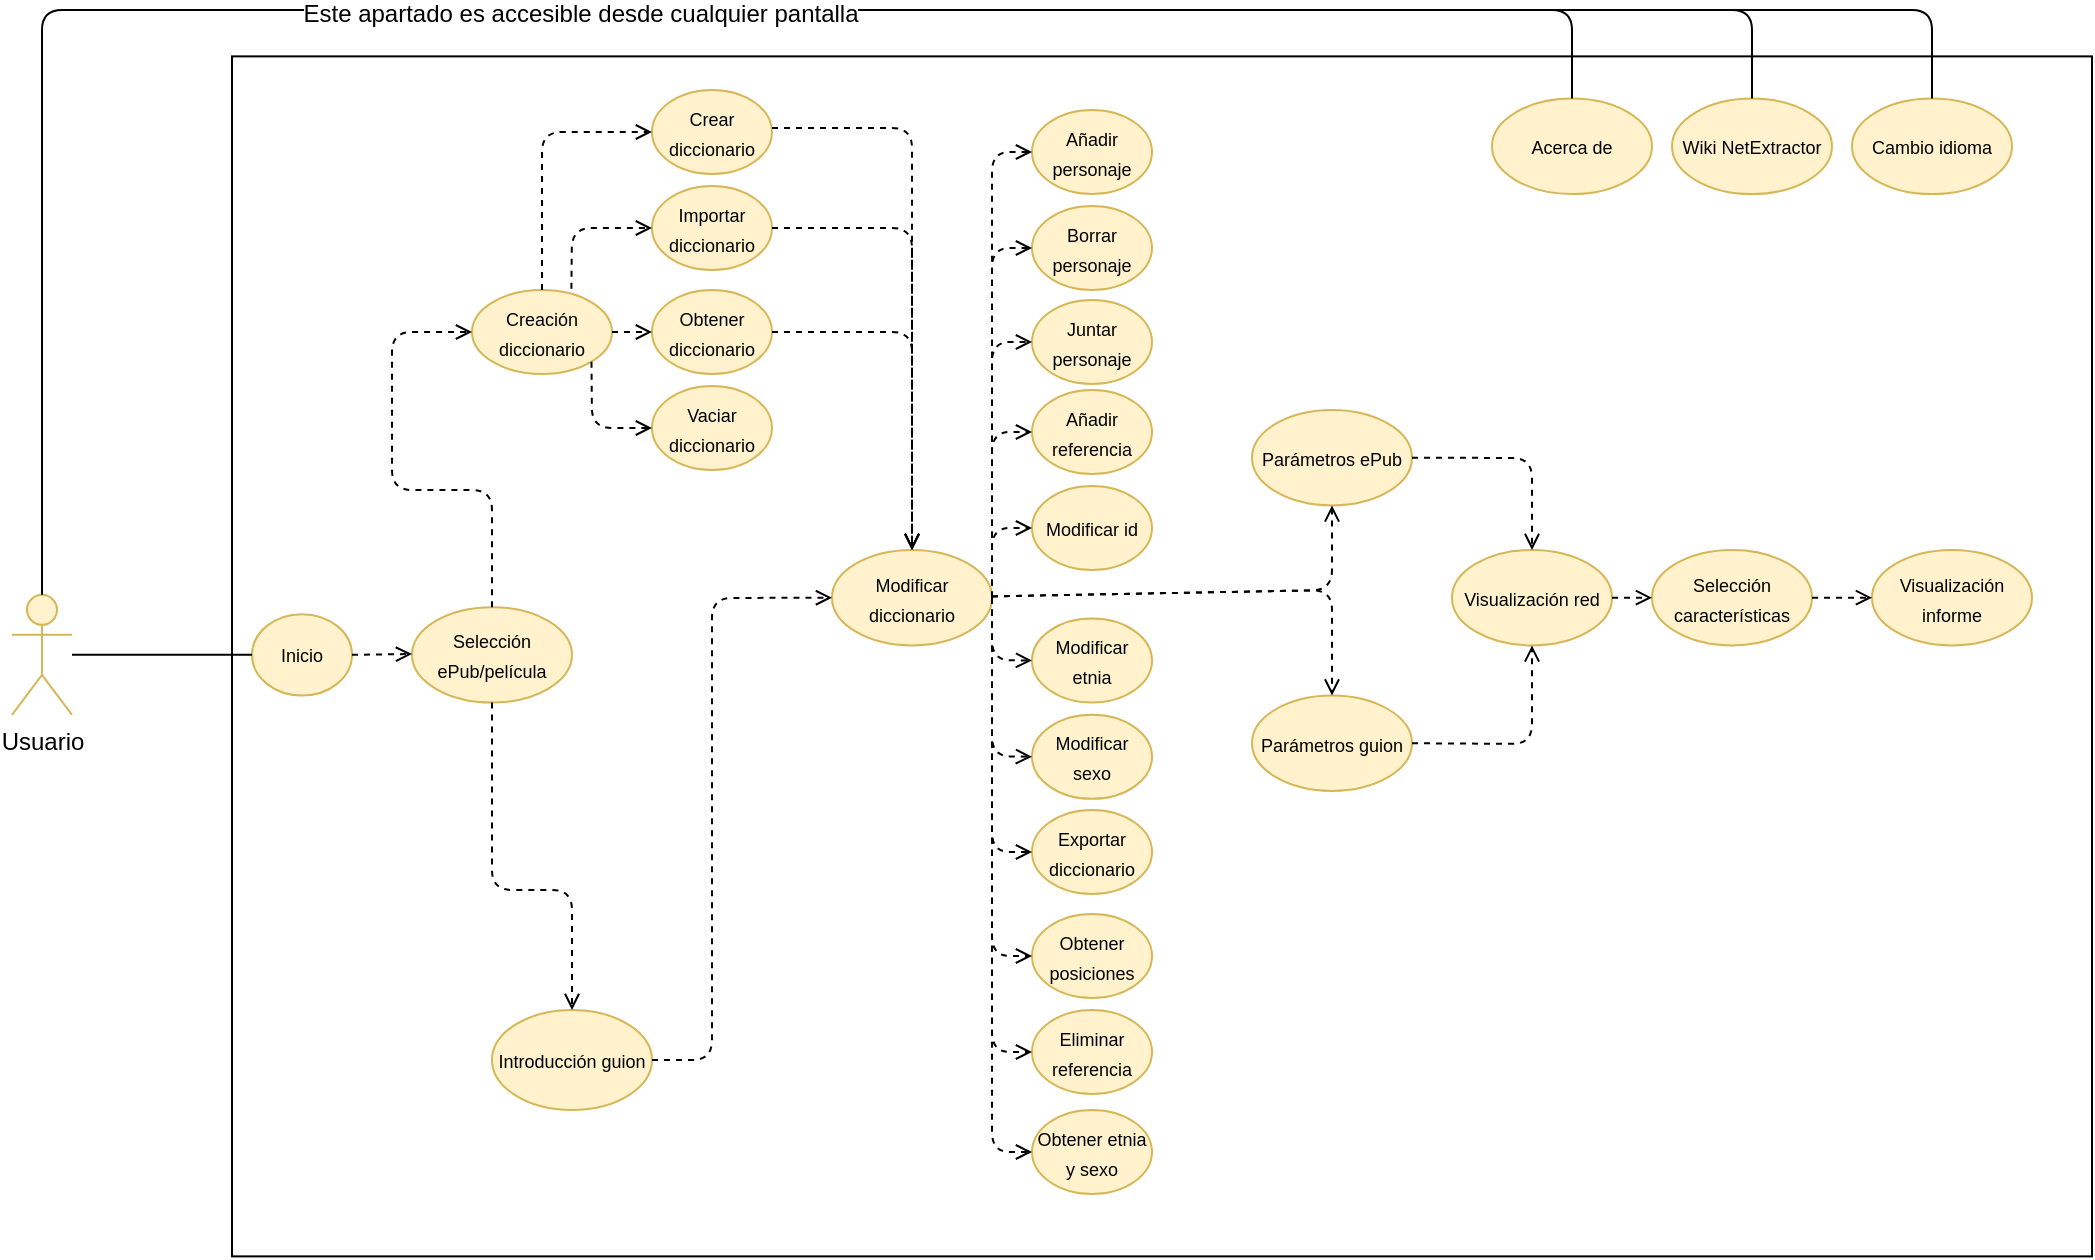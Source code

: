 <mxfile version="12.6.2" type="device"><diagram name="Page-1" id="58cdce13-f638-feb5-8d6f-7d28b1aa9fa0"><mxGraphModel dx="1185" dy="635" grid="1" gridSize="10" guides="1" tooltips="1" connect="1" arrows="1" fold="1" page="1" pageScale="1" pageWidth="1169" pageHeight="827" background="#ffffff" math="0" shadow="0"><root><mxCell id="0"/><mxCell id="1" parent="0"/><mxCell id="jHeV0Gz7xlM9MAxA6Db5-1" value="" style="rounded=0;whiteSpace=wrap;html=1;" vertex="1" parent="1"><mxGeometry x="160" y="113.19" width="930" height="600" as="geometry"/></mxCell><object label="Usuario" id="jHeV0Gz7xlM9MAxA6Db5-2"><mxCell style="shape=umlActor;verticalLabelPosition=bottom;labelBackgroundColor=#ffffff;verticalAlign=top;html=1;outlineConnect=0;fillColor=#fff2cc;strokeColor=#d6b656;" vertex="1" parent="1"><mxGeometry x="50" y="382.43" width="30" height="60" as="geometry"/></mxCell></object><mxCell id="jHeV0Gz7xlM9MAxA6Db5-5" value="&lt;font style=&quot;font-size: 9px&quot;&gt;Inicio&lt;/font&gt;" style="ellipse;whiteSpace=wrap;html=1;fillColor=#fff2cc;strokeColor=#d6b656;" vertex="1" parent="1"><mxGeometry x="170" y="392.11" width="50" height="40.65" as="geometry"/></mxCell><mxCell id="jHeV0Gz7xlM9MAxA6Db5-6" value="&lt;font style=&quot;font-size: 9px&quot;&gt;Selección ePub/película&lt;/font&gt;" style="ellipse;whiteSpace=wrap;html=1;fillColor=#fff2cc;strokeColor=#d6b656;" vertex="1" parent="1"><mxGeometry x="250" y="388.58" width="80" height="47.71" as="geometry"/></mxCell><mxCell id="jHeV0Gz7xlM9MAxA6Db5-19" value="&lt;font style=&quot;font-size: 9px&quot;&gt;Creación diccionario&lt;/font&gt;" style="ellipse;whiteSpace=wrap;html=1;fillColor=#fff2cc;strokeColor=#d6b656;" vertex="1" parent="1"><mxGeometry x="280" y="230" width="70" height="42" as="geometry"/></mxCell><mxCell id="jHeV0Gz7xlM9MAxA6Db5-20" value="&lt;font style=&quot;font-size: 9px&quot;&gt;Introducción guion&lt;/font&gt;" style="ellipse;whiteSpace=wrap;html=1;fillColor=#fff2cc;strokeColor=#d6b656;" vertex="1" parent="1"><mxGeometry x="290" y="590" width="80" height="50" as="geometry"/></mxCell><mxCell id="jHeV0Gz7xlM9MAxA6Db5-21" value="&lt;font style=&quot;font-size: 9px&quot;&gt;Crear diccionario&lt;/font&gt;" style="ellipse;whiteSpace=wrap;html=1;fillColor=#fff2cc;strokeColor=#d6b656;" vertex="1" parent="1"><mxGeometry x="370" y="130" width="60" height="42" as="geometry"/></mxCell><mxCell id="jHeV0Gz7xlM9MAxA6Db5-32" value="" style="endArrow=none;html=1;entryX=0;entryY=0.5;entryDx=0;entryDy=0;" edge="1" parent="1" source="jHeV0Gz7xlM9MAxA6Db5-2" target="jHeV0Gz7xlM9MAxA6Db5-5"><mxGeometry width="50" height="50" relative="1" as="geometry"><mxPoint x="50" y="790" as="sourcePoint"/><mxPoint x="100" y="740" as="targetPoint"/></mxGeometry></mxCell><mxCell id="jHeV0Gz7xlM9MAxA6Db5-38" value="" style="endArrow=open;endSize=6;dashed=1;html=1;entryX=0;entryY=0.5;entryDx=0;entryDy=0;exitX=1;exitY=0.5;exitDx=0;exitDy=0;" edge="1" parent="1" source="jHeV0Gz7xlM9MAxA6Db5-5" target="jHeV0Gz7xlM9MAxA6Db5-6"><mxGeometry x="0.2" width="160" relative="1" as="geometry"><mxPoint x="120" y="740" as="sourcePoint"/><mxPoint x="280" y="740" as="targetPoint"/><Array as="points"><mxPoint x="250" y="412"/></Array><mxPoint as="offset"/></mxGeometry></mxCell><mxCell id="jHeV0Gz7xlM9MAxA6Db5-39" value="" style="endArrow=open;endSize=6;dashed=1;html=1;entryX=0.5;entryY=0;entryDx=0;entryDy=0;exitX=0.5;exitY=1;exitDx=0;exitDy=0;" edge="1" parent="1" source="jHeV0Gz7xlM9MAxA6Db5-6" target="jHeV0Gz7xlM9MAxA6Db5-20"><mxGeometry x="0.2" width="160" relative="1" as="geometry"><mxPoint x="230.0" y="422.435" as="sourcePoint"/><mxPoint x="280.0" y="422.435" as="targetPoint"/><Array as="points"><mxPoint x="290" y="530"/><mxPoint x="330" y="530"/></Array><mxPoint as="offset"/></mxGeometry></mxCell><mxCell id="jHeV0Gz7xlM9MAxA6Db5-41" value="&lt;font style=&quot;font-size: 9px&quot;&gt;Importar diccionario&lt;/font&gt;" style="ellipse;whiteSpace=wrap;html=1;fillColor=#fff2cc;strokeColor=#d6b656;" vertex="1" parent="1"><mxGeometry x="370" y="178" width="60" height="42" as="geometry"/></mxCell><mxCell id="jHeV0Gz7xlM9MAxA6Db5-42" value="&lt;font style=&quot;font-size: 9px&quot;&gt;Obtener diccionario&lt;/font&gt;" style="ellipse;whiteSpace=wrap;html=1;fillColor=#fff2cc;strokeColor=#d6b656;" vertex="1" parent="1"><mxGeometry x="370" y="230" width="60" height="42" as="geometry"/></mxCell><mxCell id="jHeV0Gz7xlM9MAxA6Db5-43" value="&lt;font style=&quot;font-size: 9px&quot;&gt;Vaciar diccionario&lt;/font&gt;" style="ellipse;whiteSpace=wrap;html=1;fillColor=#fff2cc;strokeColor=#d6b656;" vertex="1" parent="1"><mxGeometry x="370" y="278" width="60" height="42" as="geometry"/></mxCell><mxCell id="jHeV0Gz7xlM9MAxA6Db5-44" value="" style="endArrow=open;endSize=6;dashed=1;html=1;entryX=0;entryY=0.5;entryDx=0;entryDy=0;exitX=1;exitY=1;exitDx=0;exitDy=0;strokeWidth=1;" edge="1" parent="1" source="jHeV0Gz7xlM9MAxA6Db5-19" target="jHeV0Gz7xlM9MAxA6Db5-43"><mxGeometry x="0.2" width="160" relative="1" as="geometry"><mxPoint x="310.0" y="398.58" as="sourcePoint"/><mxPoint x="325.0" y="282.0" as="targetPoint"/><Array as="points"><mxPoint x="340" y="299"/></Array><mxPoint as="offset"/></mxGeometry></mxCell><mxCell id="jHeV0Gz7xlM9MAxA6Db5-45" value="" style="endArrow=open;endSize=6;dashed=1;html=1;entryX=0;entryY=0.5;entryDx=0;entryDy=0;exitX=0.5;exitY=0;exitDx=0;exitDy=0;strokeWidth=1;" edge="1" parent="1" source="jHeV0Gz7xlM9MAxA6Db5-19" target="jHeV0Gz7xlM9MAxA6Db5-21"><mxGeometry x="0.2" width="160" relative="1" as="geometry"><mxPoint x="349.692" y="275.883" as="sourcePoint"/><mxPoint x="370.0" y="309" as="targetPoint"/><Array as="points"><mxPoint x="315" y="151"/></Array><mxPoint as="offset"/></mxGeometry></mxCell><mxCell id="jHeV0Gz7xlM9MAxA6Db5-46" value="" style="endArrow=open;endSize=6;dashed=1;html=1;entryX=0;entryY=0.5;entryDx=0;entryDy=0;exitX=0.71;exitY=-0.015;exitDx=0;exitDy=0;exitPerimeter=0;" edge="1" parent="1" source="jHeV0Gz7xlM9MAxA6Db5-19" target="jHeV0Gz7xlM9MAxA6Db5-41"><mxGeometry x="0.2" width="160" relative="1" as="geometry"><mxPoint x="230.0" y="422.435" as="sourcePoint"/><mxPoint x="270.0" y="422.435" as="targetPoint"/><Array as="points"><mxPoint x="330" y="199"/></Array><mxPoint as="offset"/></mxGeometry></mxCell><mxCell id="jHeV0Gz7xlM9MAxA6Db5-48" value="" style="endArrow=open;endSize=6;dashed=1;html=1;entryX=0;entryY=0.5;entryDx=0;entryDy=0;exitX=1;exitY=0.5;exitDx=0;exitDy=0;" edge="1" parent="1" source="jHeV0Gz7xlM9MAxA6Db5-19" target="jHeV0Gz7xlM9MAxA6Db5-42"><mxGeometry x="0.2" width="160" relative="1" as="geometry"><mxPoint x="230.0" y="422.435" as="sourcePoint"/><mxPoint x="270.0" y="422.435" as="targetPoint"/><Array as="points"/><mxPoint as="offset"/></mxGeometry></mxCell><mxCell id="jHeV0Gz7xlM9MAxA6Db5-49" value="&lt;font style=&quot;font-size: 9px&quot;&gt;Modificar diccionario&lt;/font&gt;" style="ellipse;whiteSpace=wrap;html=1;fillColor=#fff2cc;strokeColor=#d6b656;" vertex="1" parent="1"><mxGeometry x="460" y="360" width="80" height="47.71" as="geometry"/></mxCell><mxCell id="jHeV0Gz7xlM9MAxA6Db5-51" value="" style="endArrow=open;endSize=6;dashed=1;html=1;entryX=0;entryY=0.5;entryDx=0;entryDy=0;exitX=1;exitY=0.5;exitDx=0;exitDy=0;" edge="1" parent="1" source="jHeV0Gz7xlM9MAxA6Db5-20" target="jHeV0Gz7xlM9MAxA6Db5-49"><mxGeometry x="0.2" width="160" relative="1" as="geometry"><mxPoint x="380.0" y="530.435" as="sourcePoint"/><mxPoint x="420.0" y="530.435" as="targetPoint"/><Array as="points"><mxPoint x="400" y="615"/><mxPoint x="400" y="384"/></Array><mxPoint as="offset"/></mxGeometry></mxCell><mxCell id="jHeV0Gz7xlM9MAxA6Db5-53" value="" style="endArrow=open;endSize=6;dashed=1;html=1;exitX=0.5;exitY=0;exitDx=0;exitDy=0;entryX=0;entryY=0.5;entryDx=0;entryDy=0;" edge="1" parent="1" source="jHeV0Gz7xlM9MAxA6Db5-6" target="jHeV0Gz7xlM9MAxA6Db5-19"><mxGeometry x="0.2" width="160" relative="1" as="geometry"><mxPoint x="230.0" y="422.435" as="sourcePoint"/><mxPoint x="260.0" y="422.435" as="targetPoint"/><Array as="points"><mxPoint x="290" y="330"/><mxPoint x="240" y="330"/><mxPoint x="240" y="251"/></Array><mxPoint as="offset"/></mxGeometry></mxCell><mxCell id="jHeV0Gz7xlM9MAxA6Db5-55" value="" style="endArrow=open;endSize=6;dashed=1;html=1;entryX=0.5;entryY=0;entryDx=0;entryDy=0;exitX=1;exitY=0.5;exitDx=0;exitDy=0;" edge="1" parent="1" source="jHeV0Gz7xlM9MAxA6Db5-42" target="jHeV0Gz7xlM9MAxA6Db5-49"><mxGeometry x="0.2" width="160" relative="1" as="geometry"><mxPoint x="230.0" y="422.435" as="sourcePoint"/><mxPoint x="260.0" y="422.435" as="targetPoint"/><Array as="points"><mxPoint x="500" y="251"/></Array><mxPoint as="offset"/></mxGeometry></mxCell><mxCell id="jHeV0Gz7xlM9MAxA6Db5-56" value="" style="endArrow=open;endSize=6;dashed=1;html=1;exitX=1;exitY=0.5;exitDx=0;exitDy=0;entryX=0.5;entryY=0;entryDx=0;entryDy=0;" edge="1" parent="1" source="jHeV0Gz7xlM9MAxA6Db5-41" target="jHeV0Gz7xlM9MAxA6Db5-49"><mxGeometry x="0.2" width="160" relative="1" as="geometry"><mxPoint x="450.0" y="191.5" as="sourcePoint"/><mxPoint x="500" y="370" as="targetPoint"/><Array as="points"><mxPoint x="500" y="199"/></Array><mxPoint as="offset"/></mxGeometry></mxCell><mxCell id="jHeV0Gz7xlM9MAxA6Db5-57" value="" style="endArrow=open;endSize=6;dashed=1;html=1;exitX=1;exitY=0.5;exitDx=0;exitDy=0;" edge="1" parent="1" target="jHeV0Gz7xlM9MAxA6Db5-49"><mxGeometry x="0.2" width="160" relative="1" as="geometry"><mxPoint x="430.0" y="149" as="sourcePoint"/><mxPoint x="500" y="320" as="targetPoint"/><Array as="points"><mxPoint x="500" y="149"/></Array><mxPoint as="offset"/></mxGeometry></mxCell><mxCell id="jHeV0Gz7xlM9MAxA6Db5-58" value="&lt;font style=&quot;font-size: 9px&quot;&gt;Añadir personaje&lt;/font&gt;" style="ellipse;whiteSpace=wrap;html=1;fillColor=#fff2cc;strokeColor=#d6b656;" vertex="1" parent="1"><mxGeometry x="560" y="140" width="60" height="42" as="geometry"/></mxCell><mxCell id="jHeV0Gz7xlM9MAxA6Db5-59" value="&lt;font style=&quot;font-size: 9px&quot;&gt;Borrar personaje&lt;/font&gt;" style="ellipse;whiteSpace=wrap;html=1;fillColor=#fff2cc;strokeColor=#d6b656;" vertex="1" parent="1"><mxGeometry x="560" y="188" width="60" height="42" as="geometry"/></mxCell><mxCell id="jHeV0Gz7xlM9MAxA6Db5-60" value="&lt;font style=&quot;font-size: 9px&quot;&gt;Juntar personaje&lt;/font&gt;" style="ellipse;whiteSpace=wrap;html=1;fillColor=#fff2cc;strokeColor=#d6b656;" vertex="1" parent="1"><mxGeometry x="560" y="235" width="60" height="42" as="geometry"/></mxCell><mxCell id="jHeV0Gz7xlM9MAxA6Db5-61" value="&lt;font style=&quot;font-size: 9px&quot;&gt;Añadir referencia&lt;/font&gt;" style="ellipse;whiteSpace=wrap;html=1;fillColor=#fff2cc;strokeColor=#d6b656;" vertex="1" parent="1"><mxGeometry x="560" y="280" width="60" height="42" as="geometry"/></mxCell><mxCell id="jHeV0Gz7xlM9MAxA6Db5-62" value="&lt;font style=&quot;font-size: 9px&quot;&gt;Modificar id&lt;/font&gt;" style="ellipse;whiteSpace=wrap;html=1;fillColor=#fff2cc;strokeColor=#d6b656;" vertex="1" parent="1"><mxGeometry x="560" y="328" width="60" height="42" as="geometry"/></mxCell><mxCell id="jHeV0Gz7xlM9MAxA6Db5-63" value="&lt;font style=&quot;font-size: 9px&quot;&gt;Modificar etnia&lt;/font&gt;" style="ellipse;whiteSpace=wrap;html=1;fillColor=#fff2cc;strokeColor=#d6b656;" vertex="1" parent="1"><mxGeometry x="560" y="394.29" width="60" height="42" as="geometry"/></mxCell><mxCell id="jHeV0Gz7xlM9MAxA6Db5-64" value="&lt;font style=&quot;font-size: 9px&quot;&gt;Modificar sexo&lt;/font&gt;" style="ellipse;whiteSpace=wrap;html=1;fillColor=#fff2cc;strokeColor=#d6b656;" vertex="1" parent="1"><mxGeometry x="560" y="442.43" width="60" height="42" as="geometry"/></mxCell><mxCell id="jHeV0Gz7xlM9MAxA6Db5-65" value="&lt;font style=&quot;font-size: 9px&quot;&gt;Exportar diccionario&lt;/font&gt;" style="ellipse;whiteSpace=wrap;html=1;fillColor=#fff2cc;strokeColor=#d6b656;" vertex="1" parent="1"><mxGeometry x="560" y="490" width="60" height="42" as="geometry"/></mxCell><mxCell id="jHeV0Gz7xlM9MAxA6Db5-66" value="&lt;font style=&quot;font-size: 9px&quot;&gt;Obtener posiciones&lt;/font&gt;" style="ellipse;whiteSpace=wrap;html=1;fillColor=#fff2cc;strokeColor=#d6b656;" vertex="1" parent="1"><mxGeometry x="560" y="542" width="60" height="42" as="geometry"/></mxCell><mxCell id="jHeV0Gz7xlM9MAxA6Db5-67" value="&lt;font style=&quot;font-size: 9px&quot;&gt;Eliminar referencia&lt;/font&gt;" style="ellipse;whiteSpace=wrap;html=1;fillColor=#fff2cc;strokeColor=#d6b656;" vertex="1" parent="1"><mxGeometry x="560" y="590" width="60" height="42" as="geometry"/></mxCell><mxCell id="jHeV0Gz7xlM9MAxA6Db5-68" value="&lt;font style=&quot;font-size: 9px&quot;&gt;Obtener etnia y sexo&lt;/font&gt;" style="ellipse;whiteSpace=wrap;html=1;fillColor=#fff2cc;strokeColor=#d6b656;" vertex="1" parent="1"><mxGeometry x="560" y="640" width="60" height="42" as="geometry"/></mxCell><mxCell id="jHeV0Gz7xlM9MAxA6Db5-70" value="" style="endArrow=open;endSize=6;dashed=1;html=1;exitX=1;exitY=0.5;exitDx=0;exitDy=0;entryX=0;entryY=0.5;entryDx=0;entryDy=0;" edge="1" parent="1" source="jHeV0Gz7xlM9MAxA6Db5-49" target="jHeV0Gz7xlM9MAxA6Db5-61"><mxGeometry x="0.2" width="160" relative="1" as="geometry"><mxPoint x="530.0" y="349.905" as="sourcePoint"/><mxPoint x="560" y="350" as="targetPoint"/><Array as="points"><mxPoint x="540" y="350"/><mxPoint x="540" y="301"/></Array><mxPoint as="offset"/></mxGeometry></mxCell><mxCell id="jHeV0Gz7xlM9MAxA6Db5-73" value="" style="endArrow=open;endSize=6;dashed=1;html=1;entryX=0;entryY=0.5;entryDx=0;entryDy=0;exitX=1;exitY=0.5;exitDx=0;exitDy=0;" edge="1" parent="1" source="jHeV0Gz7xlM9MAxA6Db5-49" target="jHeV0Gz7xlM9MAxA6Db5-62"><mxGeometry x="0.2" width="160" relative="1" as="geometry"><mxPoint x="560.0" y="379.905" as="sourcePoint"/><mxPoint x="590.0" y="379.905" as="targetPoint"/><Array as="points"><mxPoint x="540" y="349"/></Array><mxPoint as="offset"/></mxGeometry></mxCell><mxCell id="jHeV0Gz7xlM9MAxA6Db5-74" value="" style="endArrow=open;endSize=6;dashed=1;html=1;entryX=0;entryY=0.5;entryDx=0;entryDy=0;exitX=1;exitY=0.5;exitDx=0;exitDy=0;" edge="1" parent="1" source="jHeV0Gz7xlM9MAxA6Db5-49" target="jHeV0Gz7xlM9MAxA6Db5-60"><mxGeometry x="0.2" width="160" relative="1" as="geometry"><mxPoint x="570.0" y="389.905" as="sourcePoint"/><mxPoint x="600.0" y="389.905" as="targetPoint"/><Array as="points"><mxPoint x="540" y="256"/></Array><mxPoint as="offset"/></mxGeometry></mxCell><mxCell id="jHeV0Gz7xlM9MAxA6Db5-75" value="" style="endArrow=open;endSize=6;dashed=1;html=1;entryX=0;entryY=0.5;entryDx=0;entryDy=0;exitX=1;exitY=0.5;exitDx=0;exitDy=0;" edge="1" parent="1" source="jHeV0Gz7xlM9MAxA6Db5-49" target="jHeV0Gz7xlM9MAxA6Db5-59"><mxGeometry x="0.2" width="160" relative="1" as="geometry"><mxPoint x="580.0" y="399.905" as="sourcePoint"/><mxPoint x="610.0" y="399.905" as="targetPoint"/><Array as="points"><mxPoint x="540" y="209"/></Array><mxPoint as="offset"/></mxGeometry></mxCell><mxCell id="jHeV0Gz7xlM9MAxA6Db5-76" value="" style="endArrow=open;endSize=6;dashed=1;html=1;entryX=0;entryY=0.5;entryDx=0;entryDy=0;exitX=1;exitY=0.5;exitDx=0;exitDy=0;" edge="1" parent="1" source="jHeV0Gz7xlM9MAxA6Db5-49" target="jHeV0Gz7xlM9MAxA6Db5-58"><mxGeometry x="0.2" width="160" relative="1" as="geometry"><mxPoint x="600.0" y="376.145" as="sourcePoint"/><mxPoint x="630.0" y="376.145" as="targetPoint"/><Array as="points"><mxPoint x="540" y="161"/></Array><mxPoint as="offset"/></mxGeometry></mxCell><mxCell id="jHeV0Gz7xlM9MAxA6Db5-77" value="" style="endArrow=open;endSize=6;dashed=1;html=1;entryX=0;entryY=0.5;entryDx=0;entryDy=0;exitX=1;exitY=0.5;exitDx=0;exitDy=0;" edge="1" parent="1" source="jHeV0Gz7xlM9MAxA6Db5-49" target="jHeV0Gz7xlM9MAxA6Db5-63"><mxGeometry x="0.2" width="160" relative="1" as="geometry"><mxPoint x="600.0" y="419.905" as="sourcePoint"/><mxPoint x="630.0" y="419.905" as="targetPoint"/><Array as="points"><mxPoint x="540" y="415"/></Array><mxPoint as="offset"/></mxGeometry></mxCell><mxCell id="jHeV0Gz7xlM9MAxA6Db5-78" value="" style="endArrow=open;endSize=6;dashed=1;html=1;entryX=0;entryY=0.5;entryDx=0;entryDy=0;exitX=1;exitY=0.5;exitDx=0;exitDy=0;" edge="1" parent="1" source="jHeV0Gz7xlM9MAxA6Db5-49" target="jHeV0Gz7xlM9MAxA6Db5-64"><mxGeometry x="0.2" width="160" relative="1" as="geometry"><mxPoint x="610.0" y="429.905" as="sourcePoint"/><mxPoint x="640.0" y="429.905" as="targetPoint"/><Array as="points"><mxPoint x="540" y="463"/></Array><mxPoint as="offset"/></mxGeometry></mxCell><mxCell id="jHeV0Gz7xlM9MAxA6Db5-79" value="" style="endArrow=open;endSize=6;dashed=1;html=1;entryX=0;entryY=0.5;entryDx=0;entryDy=0;exitX=1;exitY=0.5;exitDx=0;exitDy=0;" edge="1" parent="1" source="jHeV0Gz7xlM9MAxA6Db5-49" target="jHeV0Gz7xlM9MAxA6Db5-65"><mxGeometry x="0.2" width="160" relative="1" as="geometry"><mxPoint x="620.0" y="439.905" as="sourcePoint"/><mxPoint x="650.0" y="439.905" as="targetPoint"/><Array as="points"><mxPoint x="540" y="511"/></Array><mxPoint as="offset"/></mxGeometry></mxCell><mxCell id="jHeV0Gz7xlM9MAxA6Db5-80" value="" style="endArrow=open;endSize=6;dashed=1;html=1;exitX=1;exitY=0.5;exitDx=0;exitDy=0;entryX=0;entryY=0.5;entryDx=0;entryDy=0;" edge="1" parent="1" source="jHeV0Gz7xlM9MAxA6Db5-49" target="jHeV0Gz7xlM9MAxA6Db5-66"><mxGeometry x="0.2" width="160" relative="1" as="geometry"><mxPoint x="630.0" y="449.905" as="sourcePoint"/><mxPoint x="660" y="430" as="targetPoint"/><Array as="points"><mxPoint x="540" y="510"/><mxPoint x="540" y="563"/></Array><mxPoint as="offset"/></mxGeometry></mxCell><mxCell id="jHeV0Gz7xlM9MAxA6Db5-81" value="" style="endArrow=open;endSize=6;dashed=1;html=1;entryX=0;entryY=0.5;entryDx=0;entryDy=0;exitX=1;exitY=0.5;exitDx=0;exitDy=0;" edge="1" parent="1" source="jHeV0Gz7xlM9MAxA6Db5-49" target="jHeV0Gz7xlM9MAxA6Db5-67"><mxGeometry x="0.2" width="160" relative="1" as="geometry"><mxPoint x="640.0" y="459.905" as="sourcePoint"/><mxPoint x="670.0" y="459.905" as="targetPoint"/><Array as="points"><mxPoint x="540" y="550"/><mxPoint x="540" y="611"/></Array><mxPoint as="offset"/></mxGeometry></mxCell><mxCell id="jHeV0Gz7xlM9MAxA6Db5-82" value="" style="endArrow=open;endSize=6;dashed=1;html=1;entryX=0;entryY=0.5;entryDx=0;entryDy=0;exitX=1;exitY=0.5;exitDx=0;exitDy=0;" edge="1" parent="1" source="jHeV0Gz7xlM9MAxA6Db5-49" target="jHeV0Gz7xlM9MAxA6Db5-68"><mxGeometry x="0.2" width="160" relative="1" as="geometry"><mxPoint x="650.0" y="469.905" as="sourcePoint"/><mxPoint x="680.0" y="469.905" as="targetPoint"/><Array as="points"><mxPoint x="540" y="620"/><mxPoint x="540" y="661"/></Array><mxPoint as="offset"/></mxGeometry></mxCell><mxCell id="jHeV0Gz7xlM9MAxA6Db5-83" value="&lt;font style=&quot;font-size: 9px&quot;&gt;Parámetros ePub&lt;/font&gt;" style="ellipse;whiteSpace=wrap;html=1;fillColor=#fff2cc;strokeColor=#d6b656;" vertex="1" parent="1"><mxGeometry x="670" y="290" width="80" height="47.71" as="geometry"/></mxCell><mxCell id="jHeV0Gz7xlM9MAxA6Db5-84" value="&lt;font style=&quot;font-size: 9px&quot;&gt;Parámetros guion&lt;/font&gt;" style="ellipse;whiteSpace=wrap;html=1;fillColor=#fff2cc;strokeColor=#d6b656;" vertex="1" parent="1"><mxGeometry x="670" y="432.76" width="80" height="47.71" as="geometry"/></mxCell><mxCell id="jHeV0Gz7xlM9MAxA6Db5-85" value="&lt;font style=&quot;font-size: 9px&quot;&gt;Visualización red&lt;/font&gt;" style="ellipse;whiteSpace=wrap;html=1;fillColor=#fff2cc;strokeColor=#d6b656;" vertex="1" parent="1"><mxGeometry x="770" y="360" width="80" height="47.71" as="geometry"/></mxCell><mxCell id="jHeV0Gz7xlM9MAxA6Db5-86" value="&lt;font style=&quot;font-size: 9px&quot;&gt;Selección características&lt;/font&gt;" style="ellipse;whiteSpace=wrap;html=1;fillColor=#fff2cc;strokeColor=#d6b656;" vertex="1" parent="1"><mxGeometry x="870" y="360" width="80" height="47.71" as="geometry"/></mxCell><mxCell id="jHeV0Gz7xlM9MAxA6Db5-87" value="&lt;font style=&quot;font-size: 9px&quot;&gt;Visualización informe&lt;/font&gt;" style="ellipse;whiteSpace=wrap;html=1;fillColor=#fff2cc;strokeColor=#d6b656;" vertex="1" parent="1"><mxGeometry x="980" y="360" width="80" height="47.71" as="geometry"/></mxCell><mxCell id="jHeV0Gz7xlM9MAxA6Db5-88" value="" style="endArrow=open;endSize=6;dashed=1;html=1;entryX=0.5;entryY=1;entryDx=0;entryDy=0;" edge="1" parent="1" source="jHeV0Gz7xlM9MAxA6Db5-49" target="jHeV0Gz7xlM9MAxA6Db5-83"><mxGeometry x="0.2" width="160" relative="1" as="geometry"><mxPoint x="528" y="367" as="sourcePoint"/><mxPoint x="570.0" y="359" as="targetPoint"/><Array as="points"><mxPoint x="710" y="380"/></Array><mxPoint as="offset"/></mxGeometry></mxCell><mxCell id="jHeV0Gz7xlM9MAxA6Db5-89" value="" style="endArrow=open;endSize=6;dashed=1;html=1;entryX=0.5;entryY=0;entryDx=0;entryDy=0;" edge="1" parent="1" source="jHeV0Gz7xlM9MAxA6Db5-49" target="jHeV0Gz7xlM9MAxA6Db5-84"><mxGeometry x="0.2" width="160" relative="1" as="geometry"><mxPoint x="549.982" y="393.13" as="sourcePoint"/><mxPoint x="720" y="347.71" as="targetPoint"/><Array as="points"><mxPoint x="710" y="380"/></Array><mxPoint as="offset"/></mxGeometry></mxCell><mxCell id="jHeV0Gz7xlM9MAxA6Db5-90" value="" style="endArrow=open;endSize=6;dashed=1;html=1;entryX=0.5;entryY=0;entryDx=0;entryDy=0;exitX=1;exitY=0.5;exitDx=0;exitDy=0;" edge="1" parent="1" source="jHeV0Gz7xlM9MAxA6Db5-83" target="jHeV0Gz7xlM9MAxA6Db5-85"><mxGeometry x="0.2" width="160" relative="1" as="geometry"><mxPoint x="559.982" y="403.13" as="sourcePoint"/><mxPoint x="730" y="357.71" as="targetPoint"/><Array as="points"><mxPoint x="810" y="314"/></Array><mxPoint as="offset"/></mxGeometry></mxCell><mxCell id="jHeV0Gz7xlM9MAxA6Db5-91" value="" style="endArrow=open;endSize=6;dashed=1;html=1;entryX=0.5;entryY=1;entryDx=0;entryDy=0;exitX=1;exitY=0.5;exitDx=0;exitDy=0;" edge="1" parent="1" source="jHeV0Gz7xlM9MAxA6Db5-84" target="jHeV0Gz7xlM9MAxA6Db5-85"><mxGeometry x="0.2" width="160" relative="1" as="geometry"><mxPoint x="760.0" y="323.855" as="sourcePoint"/><mxPoint x="820" y="370" as="targetPoint"/><Array as="points"><mxPoint x="810" y="457"/></Array><mxPoint as="offset"/></mxGeometry></mxCell><mxCell id="jHeV0Gz7xlM9MAxA6Db5-92" value="" style="endArrow=open;endSize=6;dashed=1;html=1;entryX=0;entryY=0.5;entryDx=0;entryDy=0;exitX=1;exitY=0.5;exitDx=0;exitDy=0;" edge="1" parent="1" source="jHeV0Gz7xlM9MAxA6Db5-85" target="jHeV0Gz7xlM9MAxA6Db5-86"><mxGeometry x="0.2" width="160" relative="1" as="geometry"><mxPoint x="760.0" y="323.855" as="sourcePoint"/><mxPoint x="820" y="370" as="targetPoint"/><Array as="points"/><mxPoint as="offset"/></mxGeometry></mxCell><mxCell id="jHeV0Gz7xlM9MAxA6Db5-93" value="" style="endArrow=open;endSize=6;dashed=1;html=1;entryX=0;entryY=0.5;entryDx=0;entryDy=0;exitX=1;exitY=0.5;exitDx=0;exitDy=0;" edge="1" parent="1" source="jHeV0Gz7xlM9MAxA6Db5-86" target="jHeV0Gz7xlM9MAxA6Db5-87"><mxGeometry x="0.2" width="160" relative="1" as="geometry"><mxPoint x="860.0" y="393.855" as="sourcePoint"/><mxPoint x="880.0" y="393.855" as="targetPoint"/><Array as="points"/><mxPoint as="offset"/></mxGeometry></mxCell><mxCell id="jHeV0Gz7xlM9MAxA6Db5-94" value="&lt;font style=&quot;font-size: 9px&quot;&gt;Acerca de&lt;/font&gt;" style="ellipse;whiteSpace=wrap;html=1;fillColor=#fff2cc;strokeColor=#d6b656;" vertex="1" parent="1"><mxGeometry x="790" y="134.29" width="80" height="47.71" as="geometry"/></mxCell><mxCell id="jHeV0Gz7xlM9MAxA6Db5-95" value="&lt;font style=&quot;font-size: 9px&quot;&gt;Wiki NetExtractor&lt;/font&gt;" style="ellipse;whiteSpace=wrap;html=1;fillColor=#fff2cc;strokeColor=#d6b656;" vertex="1" parent="1"><mxGeometry x="880" y="134.29" width="80" height="47.71" as="geometry"/></mxCell><mxCell id="jHeV0Gz7xlM9MAxA6Db5-96" value="&lt;font style=&quot;font-size: 9px&quot;&gt;Cambio idioma&lt;/font&gt;" style="ellipse;whiteSpace=wrap;html=1;fillColor=#fff2cc;strokeColor=#d6b656;" vertex="1" parent="1"><mxGeometry x="970" y="134.29" width="80" height="47.71" as="geometry"/></mxCell><mxCell id="jHeV0Gz7xlM9MAxA6Db5-97" value="" style="endArrow=none;html=1;entryX=0.5;entryY=0;entryDx=0;entryDy=0;" edge="1" parent="1" source="jHeV0Gz7xlM9MAxA6Db5-2" target="jHeV0Gz7xlM9MAxA6Db5-94"><mxGeometry width="50" height="50" relative="1" as="geometry"><mxPoint x="90" y="422.431" as="sourcePoint"/><mxPoint x="180.0" y="422.435" as="targetPoint"/><Array as="points"><mxPoint x="65" y="90"/><mxPoint x="830" y="90"/></Array></mxGeometry></mxCell><mxCell id="jHeV0Gz7xlM9MAxA6Db5-100" value="Este apartado es accesible desde cualquier pantalla" style="text;html=1;align=center;verticalAlign=middle;resizable=0;points=[];labelBackgroundColor=#ffffff;" vertex="1" connectable="0" parent="jHeV0Gz7xlM9MAxA6Db5-97"><mxGeometry x="0.018" y="-2" relative="1" as="geometry"><mxPoint as="offset"/></mxGeometry></mxCell><mxCell id="jHeV0Gz7xlM9MAxA6Db5-98" value="" style="endArrow=none;html=1;strokeWidth=1;entryX=0.5;entryY=0;entryDx=0;entryDy=0;" edge="1" parent="1" target="jHeV0Gz7xlM9MAxA6Db5-95"><mxGeometry width="50" height="50" relative="1" as="geometry"><mxPoint x="820" y="90" as="sourcePoint"/><mxPoint x="100" y="730" as="targetPoint"/><Array as="points"><mxPoint x="920" y="90"/></Array></mxGeometry></mxCell><mxCell id="jHeV0Gz7xlM9MAxA6Db5-99" value="" style="endArrow=none;html=1;strokeWidth=1;entryX=0.5;entryY=0;entryDx=0;entryDy=0;" edge="1" parent="1"><mxGeometry width="50" height="50" relative="1" as="geometry"><mxPoint x="910" y="90" as="sourcePoint"/><mxPoint x="1010" y="134.29" as="targetPoint"/><Array as="points"><mxPoint x="1010" y="90"/></Array></mxGeometry></mxCell></root></mxGraphModel></diagram></mxfile>